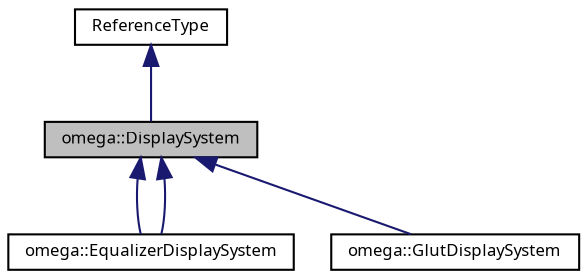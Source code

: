 digraph G
{
  bgcolor="transparent";
  edge [fontname="FreeSans.ttf",fontsize="8",labelfontname="FreeSans.ttf",labelfontsize="8"];
  node [fontname="FreeSans.ttf",fontsize="8",shape=record];
  Node1 [label="omega::DisplaySystem",height=0.2,width=0.4,color="black", fillcolor="grey75", style="filled" fontcolor="black"];
  Node2 -> Node1 [dir=back,color="midnightblue",fontsize="8",style="solid",fontname="FreeSans.ttf"];
  Node2 [label="ReferenceType",height=0.2,width=0.4,color="black",URL="$class_reference_type.html"];
  Node1 -> Node3 [dir=back,color="midnightblue",fontsize="8",style="solid",fontname="FreeSans.ttf"];
  Node3 [label="omega::EqualizerDisplaySystem",height=0.2,width=0.4,color="black",URL="$classomega_1_1_equalizer_display_system.html"];
  Node1 -> Node3 [dir=back,color="midnightblue",fontsize="8",style="solid",fontname="FreeSans.ttf"];
  Node1 -> Node4 [dir=back,color="midnightblue",fontsize="8",style="solid",fontname="FreeSans.ttf"];
  Node4 [label="omega::GlutDisplaySystem",height=0.2,width=0.4,color="black",URL="$classomega_1_1_glut_display_system.html",tooltip="Implements a display system based on GLUT, offering a single render window and mouse input support..."];
}
